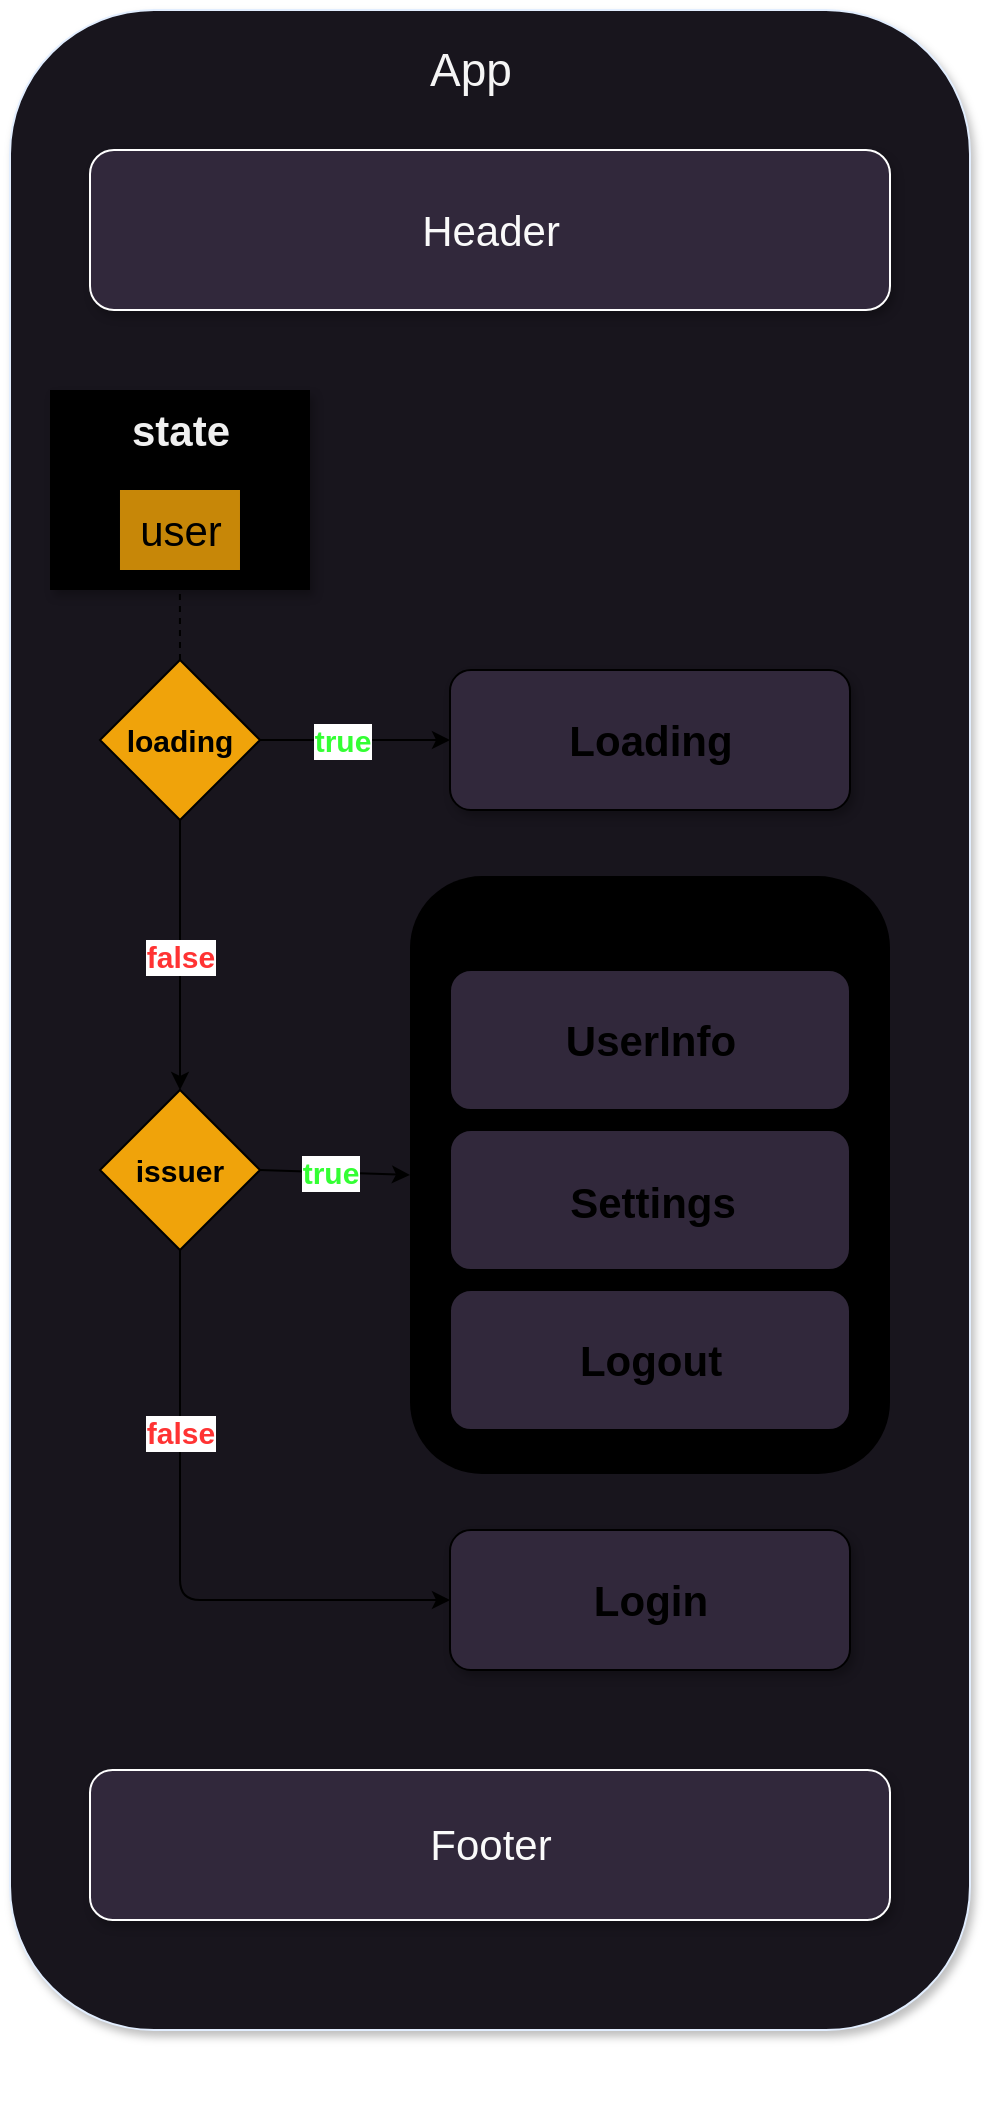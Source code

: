 <mxfile>
    <diagram id="8tjZ6Yk98SlISHqnBCHl" name="Page-1">
        <mxGraphModel dx="692" dy="1347" grid="0" gridSize="10" guides="1" tooltips="1" connect="1" arrows="1" fold="1" page="1" pageScale="1" pageWidth="850" pageHeight="1100" math="0" shadow="0">
            <root>
                <mxCell id="0"/>
                <mxCell id="1" parent="0"/>
                <mxCell id="70" value="" style="group" parent="1" vertex="1" connectable="0">
                    <mxGeometry x="70" y="10" width="480" height="1050" as="geometry"/>
                </mxCell>
                <mxCell id="3" value="" style="rounded=1;whiteSpace=wrap;html=1;shadow=1;glass=0;strokeColor=#E2EEFF;strokeWidth=1;fillColor=#18151d;container=0;" parent="70" vertex="1">
                    <mxGeometry width="480" height="1010" as="geometry"/>
                </mxCell>
                <mxCell id="4" value="App" style="text;html=1;align=center;verticalAlign=middle;resizable=0;points=[];autosize=1;strokeColor=none;fillColor=none;fontColor=#F5F5F5;strokeWidth=1;spacing=2;fontSize=23;container=0;" parent="70" vertex="1">
                    <mxGeometry x="200" y="9.999" width="60" height="40" as="geometry"/>
                </mxCell>
                <mxCell id="49" value="" style="group" parent="70" vertex="1" connectable="0">
                    <mxGeometry x="20" y="190" width="130" height="100" as="geometry"/>
                </mxCell>
                <mxCell id="47" value="" style="rounded=0;whiteSpace=wrap;html=1;shadow=1;strokeColor=none;fillColor=#000000;" parent="49" vertex="1">
                    <mxGeometry width="130" height="100" as="geometry"/>
                </mxCell>
                <mxCell id="44" value="&lt;font color=&quot;#000000&quot;&gt;user&lt;/font&gt;" style="text;html=1;align=center;verticalAlign=middle;resizable=0;points=[];autosize=1;strokeColor=none;fillColor=#C78708;shadow=1;container=0;fontSize=21;" parent="49" vertex="1">
                    <mxGeometry x="34.997" y="50.002" width="60" height="40" as="geometry"/>
                </mxCell>
                <mxCell id="48" value="&lt;font&gt;&lt;b&gt;state&lt;/b&gt;&lt;/font&gt;" style="text;html=1;align=center;verticalAlign=middle;resizable=0;points=[];autosize=1;strokeColor=none;fillColor=none;fontSize=21;fontColor=#F0F0F0;" parent="49" vertex="1">
                    <mxGeometry x="29.994" width="70" height="40" as="geometry"/>
                </mxCell>
                <mxCell id="52" value="&lt;font color=&quot;#000000&quot;&gt;&lt;b&gt;loading&lt;/b&gt;&lt;/font&gt;" style="rhombus;whiteSpace=wrap;html=1;fontSize=15;fillColor=#F0A30A;" parent="70" vertex="1">
                    <mxGeometry x="45" y="325" width="80" height="80" as="geometry"/>
                </mxCell>
                <mxCell id="53" value="&lt;font color=&quot;#000000&quot;&gt;&lt;b&gt;issuer&lt;/b&gt;&lt;/font&gt;" style="rhombus;whiteSpace=wrap;html=1;fontSize=15;fillColor=#F0A30A;" parent="70" vertex="1">
                    <mxGeometry x="45" y="540" width="80" height="80" as="geometry"/>
                </mxCell>
                <mxCell id="61" value="&lt;font color=&quot;#ff3333&quot;&gt;false&lt;/font&gt;" style="edgeStyle=none;html=1;fontSize=15;fontStyle=1;fontColor=#990000;" parent="70" source="52" target="53" edge="1">
                    <mxGeometry relative="1" as="geometry"/>
                </mxCell>
                <mxCell id="55" value="" style="endArrow=none;dashed=1;html=1;fontSize=15;entryX=0.499;entryY=1.005;entryDx=0;entryDy=0;entryPerimeter=0;exitX=0.5;exitY=0;exitDx=0;exitDy=0;" parent="70" source="52" target="44" edge="1">
                    <mxGeometry width="50" height="50" relative="1" as="geometry">
                        <mxPoint x="70" y="240" as="sourcePoint"/>
                        <mxPoint x="85" y="200" as="targetPoint"/>
                    </mxGeometry>
                </mxCell>
                <mxCell id="40" value="" style="group" parent="70" vertex="1" connectable="0">
                    <mxGeometry x="40" y="70" width="400" height="80" as="geometry"/>
                </mxCell>
                <mxCell id="9" value="" style="rounded=1;whiteSpace=wrap;html=1;shadow=1;glass=0;strokeColor=#FFFFFF;strokeWidth=1;fontSize=21;fontColor=#000000;fillColor=#31283B;container=0;" parent="40" vertex="1">
                    <mxGeometry width="400" height="80" as="geometry"/>
                </mxCell>
                <mxCell id="10" value="Header" style="text;html=1;align=center;verticalAlign=middle;resizable=0;points=[];autosize=1;strokeColor=none;fillColor=none;fontSize=21;fontColor=#FAFAFA;container=0;" parent="40" vertex="1">
                    <mxGeometry x="155" y="19.999" width="90" height="40" as="geometry"/>
                </mxCell>
                <mxCell id="56" value="" style="group" parent="70" vertex="1" connectable="0">
                    <mxGeometry x="220" y="320" width="200" height="90" as="geometry"/>
                </mxCell>
                <mxCell id="57" value="" style="rounded=1;whiteSpace=wrap;html=1;container=0;shadow=1;fillColor=#31283B;" parent="56" vertex="1">
                    <mxGeometry y="10" width="200" height="70" as="geometry"/>
                </mxCell>
                <mxCell id="58" value="Loading" style="text;html=1;align=center;verticalAlign=middle;resizable=0;points=[];autosize=1;strokeColor=none;fillColor=none;fontSize=21;fontStyle=1" parent="56" vertex="1">
                    <mxGeometry x="44.999" y="25.0" width="110" height="40" as="geometry"/>
                </mxCell>
                <mxCell id="60" value="&lt;font color=&quot;#33ff33&quot;&gt;true&lt;/font&gt;" style="edgeStyle=none;html=1;fontSize=15;fontStyle=1;fontColor=#009900;" parent="70" source="52" target="57" edge="1">
                    <mxGeometry x="-0.143" relative="1" as="geometry">
                        <mxPoint as="offset"/>
                    </mxGeometry>
                </mxCell>
                <mxCell id="66" value="&lt;font color=&quot;#ff3333&quot;&gt;false&lt;/font&gt;" style="edgeStyle=none;html=1;exitX=0.5;exitY=1;exitDx=0;exitDy=0;entryX=0;entryY=0.5;entryDx=0;entryDy=0;fontSize=15;fontStyle=1;fontColor=#990000;" parent="70" source="53" target="11" edge="1">
                    <mxGeometry x="-0.419" relative="1" as="geometry">
                        <Array as="points">
                            <mxPoint x="85" y="795"/>
                        </Array>
                        <mxPoint y="1" as="offset"/>
                    </mxGeometry>
                </mxCell>
                <mxCell id="68" value="&lt;font color=&quot;#33ff33&quot;&gt;true&lt;/font&gt;" style="edgeStyle=none;html=1;exitX=1;exitY=0.5;exitDx=0;exitDy=0;entryX=0;entryY=0.5;entryDx=0;entryDy=0;fontSize=15;fontColor=#009900;fontStyle=1" parent="70" source="53" target="63" edge="1">
                    <mxGeometry x="-0.067" relative="1" as="geometry">
                        <mxPoint as="offset"/>
                    </mxGeometry>
                </mxCell>
                <mxCell id="72" value="" style="group" parent="70" vertex="1" connectable="0">
                    <mxGeometry x="220" y="760" width="200" height="70" as="geometry"/>
                </mxCell>
                <mxCell id="11" value="" style="rounded=1;whiteSpace=wrap;html=1;container=0;shadow=1;fillColor=#31283B;" parent="72" vertex="1">
                    <mxGeometry width="200" height="70" as="geometry"/>
                </mxCell>
                <mxCell id="13" value="&lt;b style=&quot;font-size: 21px;&quot;&gt;Login&lt;/b&gt;" style="text;html=1;align=center;verticalAlign=middle;resizable=0;points=[];autosize=1;strokeColor=none;fillColor=none;fontSize=21;container=0;" parent="72" vertex="1">
                    <mxGeometry x="60" y="14.997" width="80" height="40" as="geometry"/>
                </mxCell>
                <mxCell id="71" value="" style="group" parent="70" vertex="1" connectable="0">
                    <mxGeometry x="40" y="880" width="400" height="74.94" as="geometry"/>
                </mxCell>
                <mxCell id="6" value="" style="rounded=1;whiteSpace=wrap;html=1;shadow=1;glass=0;strokeColor=#FFFFFF;strokeWidth=1;fontSize=21;fontColor=#000000;fillColor=#31283B;container=0;" parent="71" vertex="1">
                    <mxGeometry width="400" height="74.94" as="geometry"/>
                </mxCell>
                <mxCell id="7" value="Footer" style="text;html=1;align=center;verticalAlign=middle;resizable=0;points=[];autosize=1;strokeColor=none;fillColor=none;fontSize=21;fontColor=#FAFAFA;container=0;" parent="71" vertex="1">
                    <mxGeometry x="160" y="17.472" width="80" height="40" as="geometry"/>
                </mxCell>
                <mxCell id="63" value="" style="rounded=1;whiteSpace=wrap;html=1;fontSize=15;fillColor=#000000;fontColor=#ffffff;strokeColor=none;" parent="70" vertex="1">
                    <mxGeometry x="200" y="433" width="240" height="299" as="geometry"/>
                </mxCell>
                <mxCell id="73" value="user-container" style="text;html=1;strokeColor=none;fillColor=none;align=center;verticalAlign=middle;whiteSpace=wrap;rounded=0;" parent="70" vertex="1">
                    <mxGeometry x="270" y="450" width="100" height="30" as="geometry"/>
                </mxCell>
                <mxCell id="32" value="" style="group" parent="70" vertex="1" connectable="0">
                    <mxGeometry x="220" y="480" width="200" height="70" as="geometry"/>
                </mxCell>
                <mxCell id="30" value="" style="rounded=1;whiteSpace=wrap;html=1;container=0;shadow=1;fillColor=#31283B;" parent="32" vertex="1">
                    <mxGeometry width="200" height="70.0" as="geometry"/>
                </mxCell>
                <mxCell id="31" value="UserInfo" style="text;html=1;align=center;verticalAlign=middle;resizable=0;points=[];autosize=1;strokeColor=none;fillColor=none;fontSize=21;fontStyle=1" parent="32" vertex="1">
                    <mxGeometry x="45" y="15.004" width="110" height="40" as="geometry"/>
                </mxCell>
                <mxCell id="38" value="" style="group" parent="70" vertex="1" connectable="0">
                    <mxGeometry x="220" y="640" width="200" height="70" as="geometry"/>
                </mxCell>
                <mxCell id="35" value="" style="rounded=1;whiteSpace=wrap;html=1;container=0;shadow=1;fillColor=#31283B;" parent="38" vertex="1">
                    <mxGeometry width="200" height="70.0" as="geometry"/>
                </mxCell>
                <mxCell id="36" value="Logout" style="text;html=1;align=center;verticalAlign=middle;resizable=0;points=[];autosize=1;strokeColor=none;fillColor=none;fontSize=21;fontStyle=1" parent="38" vertex="1">
                    <mxGeometry x="55" y="15.001" width="90" height="40" as="geometry"/>
                </mxCell>
                <mxCell id="74" value="" style="group" parent="70" vertex="1" connectable="0">
                    <mxGeometry x="220" y="560" width="200" height="70" as="geometry"/>
                </mxCell>
                <mxCell id="75" value="" style="rounded=1;whiteSpace=wrap;html=1;container=0;shadow=1;fillColor=#31283B;" parent="74" vertex="1">
                    <mxGeometry width="200" height="70.0" as="geometry"/>
                </mxCell>
                <mxCell id="76" value="Settings" style="text;html=1;align=center;verticalAlign=middle;resizable=0;points=[];autosize=1;strokeColor=none;fillColor=none;fontSize=21;fontStyle=1" parent="74" vertex="1">
                    <mxGeometry x="50" y="17.001" width="101" height="37" as="geometry"/>
                </mxCell>
            </root>
        </mxGraphModel>
    </diagram>
</mxfile>